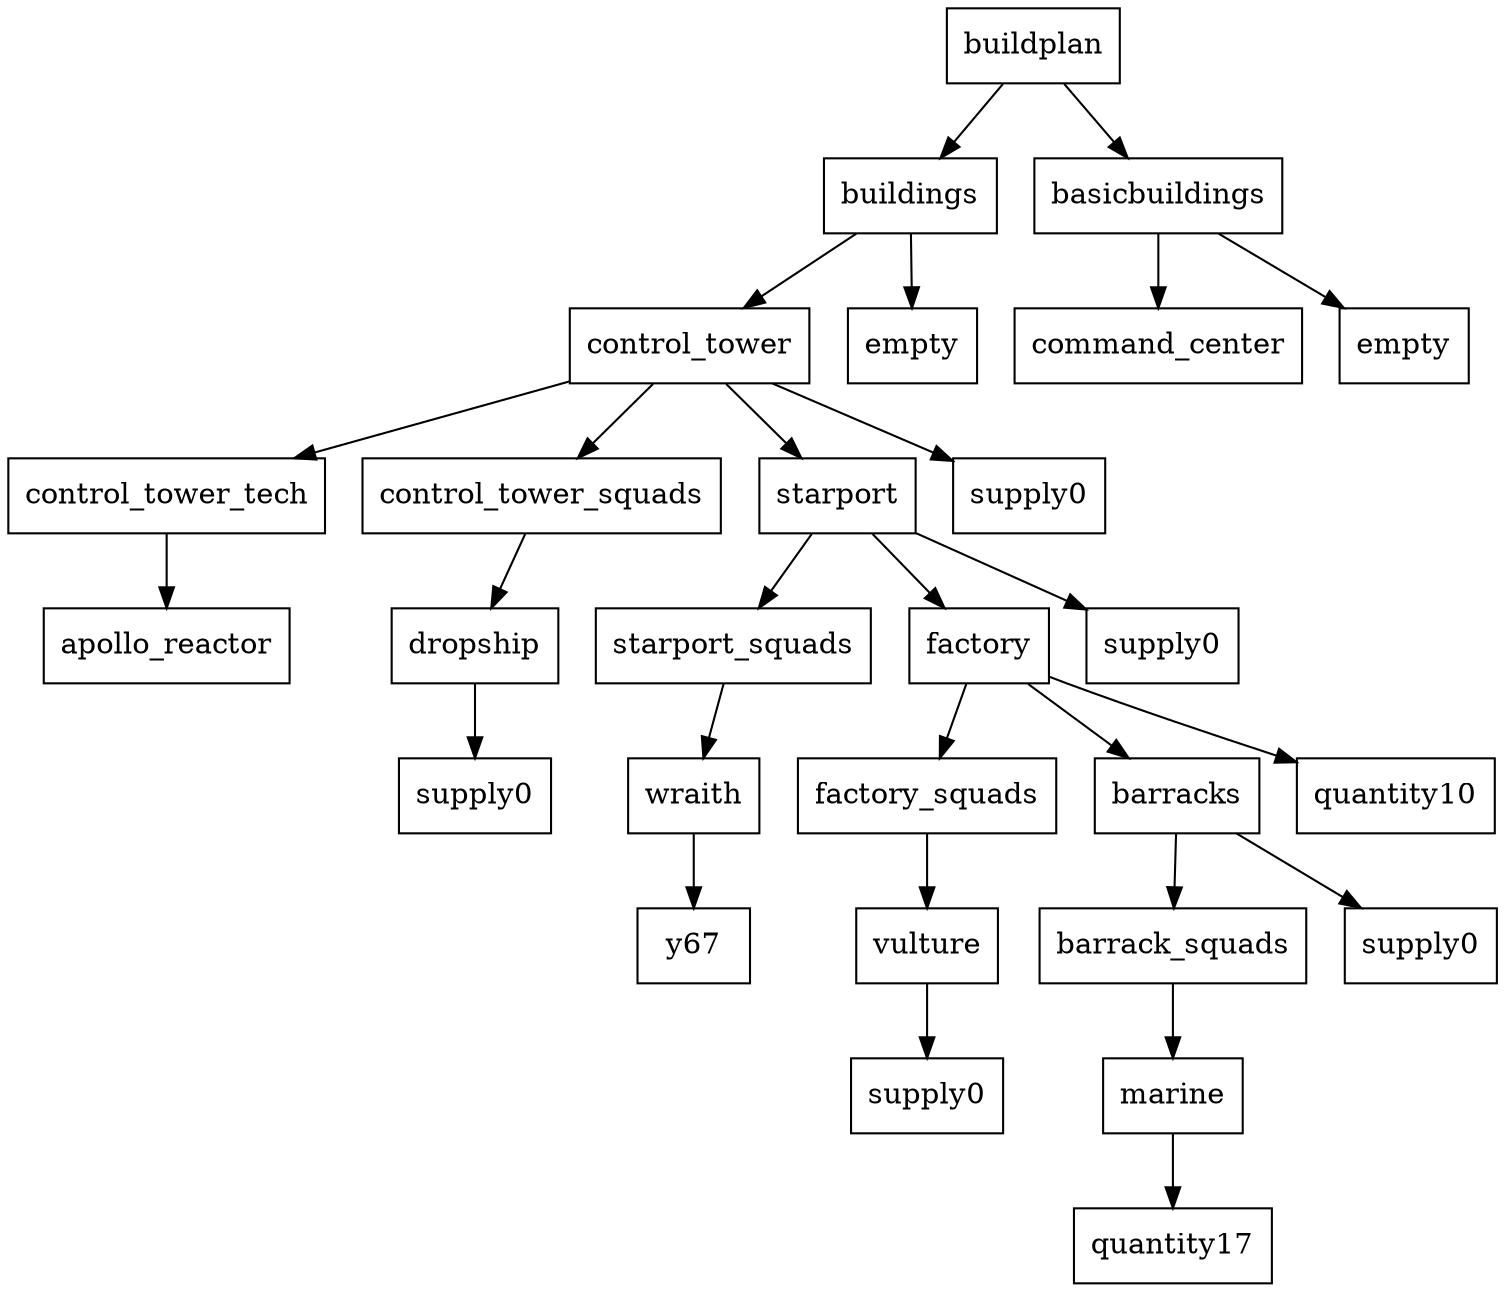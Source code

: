digraph g {
graph [ordering=out];
node [shape=rectangle];
n[label = "buildplan"];
n0[label = "buildings"];
n00[label = "control_tower"];
n000[label = "control_tower_tech"];
n0000[label = "apollo_reactor"];
n000 -> n0000;
n00 -> n000;
n001[label = "control_tower_squads"];
n0010[label = "dropship"];
n00100[label = "supply0"];
n0010 -> n00100;
n001 -> n0010;
n00 -> n001;
n002[label = "starport"];
n0020[label = "starport_squads"];
n00200[label = "wraith"];
n002000[label = "y67"];
n00200 -> n002000;
n0020 -> n00200;
n002 -> n0020;
n0021[label = "factory"];
n00210[label = "factory_squads"];
n002100[label = "vulture"];
n0021000[label = "supply0"];
n002100 -> n0021000;
n00210 -> n002100;
n0021 -> n00210;
n00211[label = "barracks"];
n002110[label = "barrack_squads"];
n0021100[label = "marine"];
n00211000[label = "quantity17"];
n0021100 -> n00211000;
n002110 -> n0021100;
n00211 -> n002110;
n002111[label = "supply0"];
n00211 -> n002111;
n0021 -> n00211;
n00212[label = "quantity10"];
n0021 -> n00212;
n002 -> n0021;
n0022[label = "supply0"];
n002 -> n0022;
n00 -> n002;
n003[label = "supply0"];
n00 -> n003;
n0 -> n00;
n01[label = "empty"];
n0 -> n01;
n -> n0;
n1[label = "basicbuildings"];
n10[label = "command_center"];
n1 -> n10;
n11[label = "empty"];
n1 -> n11;
n -> n1;
}

